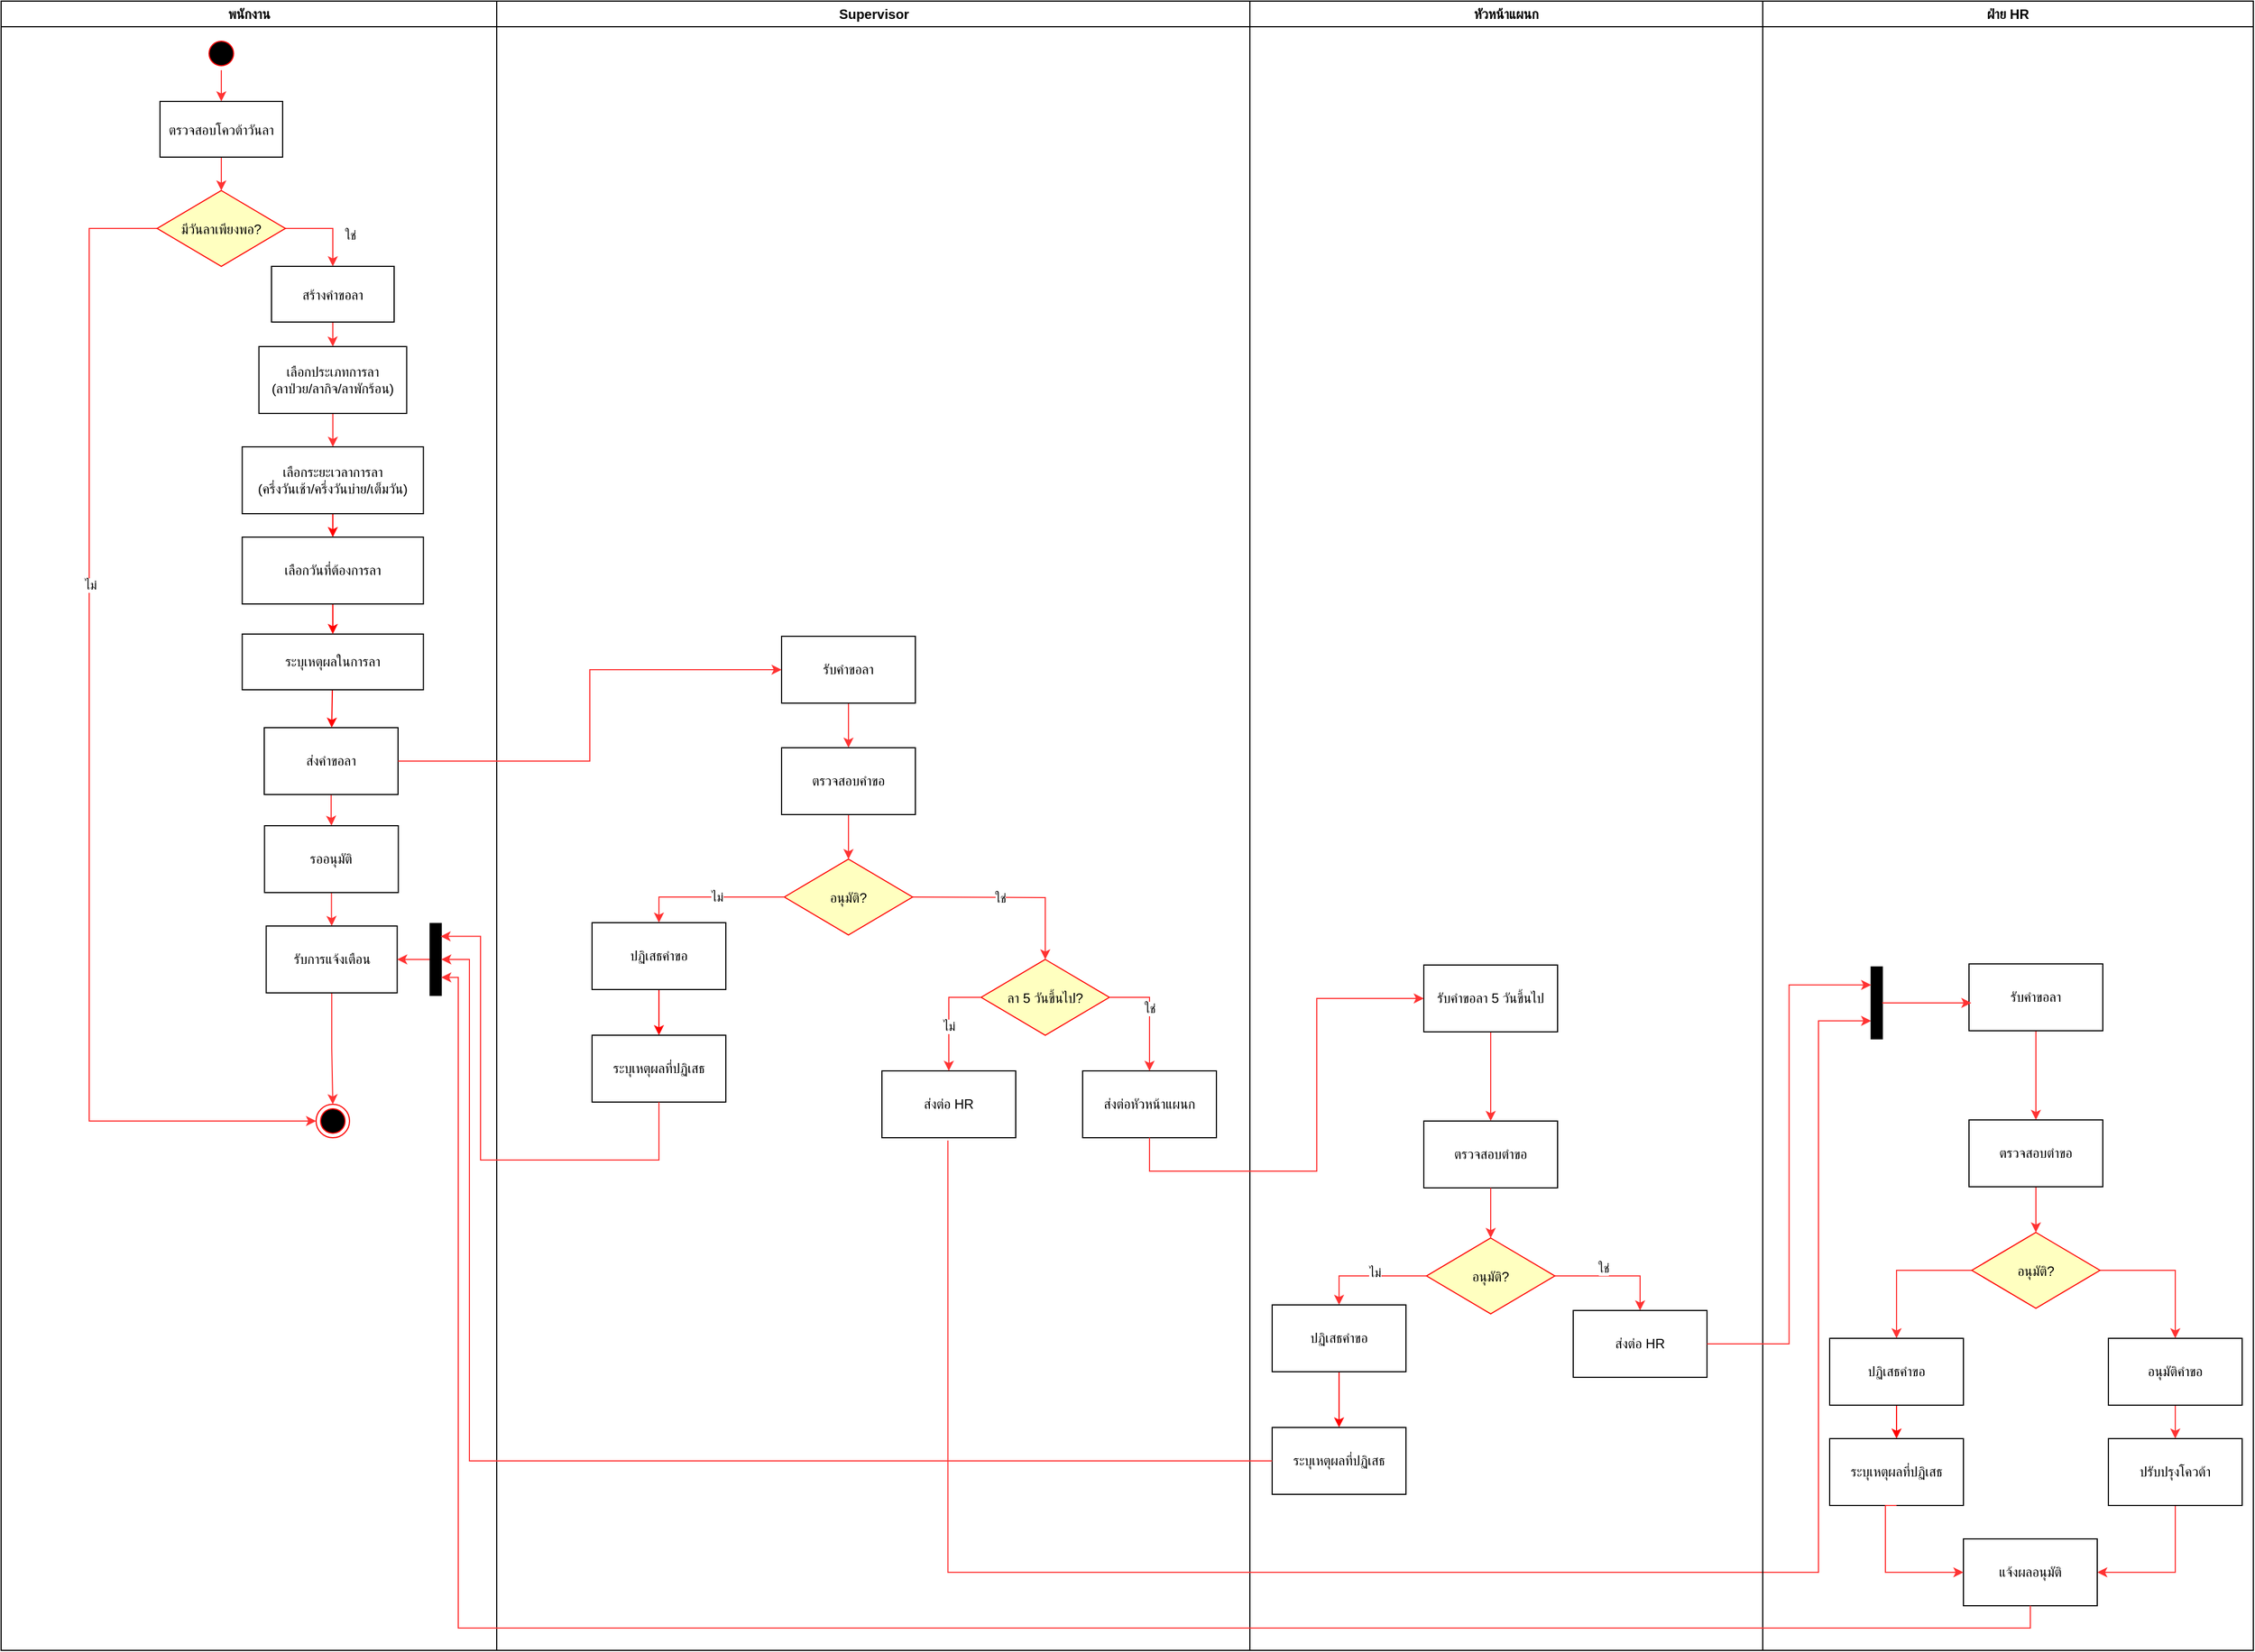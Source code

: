 <mxfile>
    <diagram name="Page-1" id="e7e014a7-5840-1c2e-5031-d8a46d1fe8dd">
        <mxGraphModel dx="479" dy="-66" grid="1" gridSize="10" guides="1" tooltips="1" connect="1" arrows="1" fold="1" page="1" pageScale="1" pageWidth="1169" pageHeight="827" background="#ffffff" math="0" shadow="0">
            <root>
                <mxCell id="0"/>
                <mxCell id="1" parent="0"/>
                <mxCell id="2" value="พนักงาน" style="swimlane;whiteSpace=wrap" parent="1" vertex="1">
                    <mxGeometry x="290" y="830" width="444.5" height="1480" as="geometry"/>
                </mxCell>
                <mxCell id="xkB0d6DSQNLwtlyrK6lc-86" style="edgeStyle=orthogonalEdgeStyle;rounded=0;orthogonalLoop=1;jettySize=auto;html=1;entryX=0.5;entryY=0;entryDx=0;entryDy=0;strokeColor=light-dark(#FF3333,#FFFFFF);" parent="2" source="5" target="7" edge="1">
                    <mxGeometry relative="1" as="geometry"/>
                </mxCell>
                <mxCell id="5" value="" style="ellipse;shape=startState;fillColor=#000000;strokeColor=#ff0000;" parent="2" vertex="1">
                    <mxGeometry x="182.5" y="32" width="30" height="30" as="geometry"/>
                </mxCell>
                <mxCell id="xkB0d6DSQNLwtlyrK6lc-62" style="edgeStyle=orthogonalEdgeStyle;rounded=0;orthogonalLoop=1;jettySize=auto;html=1;strokeColor=light-dark(#FF3333,#FFFFFF);" parent="2" source="7" target="xkB0d6DSQNLwtlyrK6lc-61" edge="1">
                    <mxGeometry relative="1" as="geometry"/>
                </mxCell>
                <mxCell id="7" value="ตรวจสอบโควต้าวันลา" style="" parent="2" vertex="1">
                    <mxGeometry x="142.5" y="90" width="110" height="50" as="geometry"/>
                </mxCell>
                <mxCell id="xkB0d6DSQNLwtlyrK6lc-67" style="edgeStyle=orthogonalEdgeStyle;rounded=0;orthogonalLoop=1;jettySize=auto;html=1;exitX=1;exitY=0.5;exitDx=0;exitDy=0;strokeColor=light-dark(#FF3333,#FFFFFF);" parent="2" source="xkB0d6DSQNLwtlyrK6lc-61" target="xkB0d6DSQNLwtlyrK6lc-63" edge="1">
                    <mxGeometry relative="1" as="geometry"/>
                </mxCell>
                <mxCell id="xkB0d6DSQNLwtlyrK6lc-68" value="ใช่" style="edgeLabel;html=1;align=center;verticalAlign=middle;resizable=0;points=[];" parent="xkB0d6DSQNLwtlyrK6lc-67" vertex="1" connectable="0">
                    <mxGeometry x="-0.277" y="3" relative="1" as="geometry">
                        <mxPoint x="30" y="9" as="offset"/>
                    </mxGeometry>
                </mxCell>
                <mxCell id="xkB0d6DSQNLwtlyrK6lc-81" style="edgeStyle=orthogonalEdgeStyle;rounded=0;orthogonalLoop=1;jettySize=auto;html=1;entryX=0;entryY=0.5;entryDx=0;entryDy=0;strokeColor=light-dark(#FF3333,#FFFFFF);" parent="2" source="xkB0d6DSQNLwtlyrK6lc-61" target="xkB0d6DSQNLwtlyrK6lc-64" edge="1">
                    <mxGeometry relative="1" as="geometry">
                        <Array as="points">
                            <mxPoint x="79" y="204"/>
                            <mxPoint x="79" y="1005"/>
                        </Array>
                    </mxGeometry>
                </mxCell>
                <mxCell id="xkB0d6DSQNLwtlyrK6lc-82" value="ไม่" style="edgeLabel;html=1;align=center;verticalAlign=middle;resizable=0;points=[];" parent="xkB0d6DSQNLwtlyrK6lc-81" vertex="1" connectable="0">
                    <mxGeometry x="-0.285" y="1" relative="1" as="geometry">
                        <mxPoint as="offset"/>
                    </mxGeometry>
                </mxCell>
                <mxCell id="xkB0d6DSQNLwtlyrK6lc-61" value="มีวันลาเพียงพอ?" style="rhombus;fillColor=#ffffc0;strokeColor=#ff0000;" parent="2" vertex="1">
                    <mxGeometry x="140" y="170" width="115" height="68" as="geometry"/>
                </mxCell>
                <mxCell id="xkB0d6DSQNLwtlyrK6lc-72" value="" style="edgeStyle=orthogonalEdgeStyle;rounded=0;orthogonalLoop=1;jettySize=auto;html=1;strokeColor=light-dark(#FF3333,#FFFFFF);" parent="2" source="xkB0d6DSQNLwtlyrK6lc-63" target="xkB0d6DSQNLwtlyrK6lc-71" edge="1">
                    <mxGeometry relative="1" as="geometry"/>
                </mxCell>
                <mxCell id="xkB0d6DSQNLwtlyrK6lc-63" value="สร้างคำขอลา" style="" parent="2" vertex="1">
                    <mxGeometry x="242.5" y="238" width="110" height="50" as="geometry"/>
                </mxCell>
                <mxCell id="xkB0d6DSQNLwtlyrK6lc-64" value="" style="ellipse;shape=endState;fillColor=#000000;strokeColor=#ff0000" parent="2" vertex="1">
                    <mxGeometry x="282.5" y="990" width="30" height="30" as="geometry"/>
                </mxCell>
                <mxCell id="xkB0d6DSQNLwtlyrK6lc-74" value="" style="edgeStyle=orthogonalEdgeStyle;rounded=0;orthogonalLoop=1;jettySize=auto;html=1;strokeColor=light-dark(#FF3333,#FFFFFF);" parent="2" source="xkB0d6DSQNLwtlyrK6lc-71" target="xkB0d6DSQNLwtlyrK6lc-73" edge="1">
                    <mxGeometry relative="1" as="geometry"/>
                </mxCell>
                <mxCell id="xkB0d6DSQNLwtlyrK6lc-71" value="เลือกประเภทการลา&lt;div&gt;&lt;span style=&quot;color: rgb(0, 0, 0);&quot;&gt;(ลาป่วย/ลากิจ/ลาพักร้อน)&lt;/span&gt;&lt;/div&gt;" style="whiteSpace=wrap;html=1;" parent="2" vertex="1">
                    <mxGeometry x="231.25" y="310" width="132.5" height="60" as="geometry"/>
                </mxCell>
                <mxCell id="21" value="" style="edgeStyle=none;html=1;strokeColor=#FF0000;" edge="1" parent="2" source="xkB0d6DSQNLwtlyrK6lc-73" target="20">
                    <mxGeometry relative="1" as="geometry"/>
                </mxCell>
                <mxCell id="xkB0d6DSQNLwtlyrK6lc-73" value="เลือกระยะเวลาการลา&lt;div&gt;&lt;span style=&quot;color: rgb(0, 0, 0);&quot;&gt;(ครึ่งวันเช้า/ครึ่งวันบ่าย/เต็มวัน)&lt;/span&gt;&lt;/div&gt;" style="whiteSpace=wrap;html=1;" parent="2" vertex="1">
                    <mxGeometry x="216.25" y="400" width="162.5" height="60" as="geometry"/>
                </mxCell>
                <mxCell id="xkB0d6DSQNLwtlyrK6lc-78" value="" style="edgeStyle=orthogonalEdgeStyle;rounded=0;orthogonalLoop=1;jettySize=auto;html=1;strokeColor=light-dark(#FF3333,#FFFFFF);" parent="2" source="xkB0d6DSQNLwtlyrK6lc-75" target="xkB0d6DSQNLwtlyrK6lc-77" edge="1">
                    <mxGeometry relative="1" as="geometry"/>
                </mxCell>
                <mxCell id="xkB0d6DSQNLwtlyrK6lc-75" value="ส่งคำขอลา" style="whiteSpace=wrap;html=1;" parent="2" vertex="1">
                    <mxGeometry x="236" y="652" width="120" height="60" as="geometry"/>
                </mxCell>
                <mxCell id="xkB0d6DSQNLwtlyrK6lc-85" value="" style="edgeStyle=orthogonalEdgeStyle;rounded=0;orthogonalLoop=1;jettySize=auto;html=1;strokeColor=light-dark(#FF3333,#FFFFFF);" parent="2" source="xkB0d6DSQNLwtlyrK6lc-77" target="xkB0d6DSQNLwtlyrK6lc-84" edge="1">
                    <mxGeometry relative="1" as="geometry"/>
                </mxCell>
                <mxCell id="xkB0d6DSQNLwtlyrK6lc-77" value="รออนุมัติ" style="whiteSpace=wrap;html=1;" parent="2" vertex="1">
                    <mxGeometry x="236.25" y="740" width="120" height="60" as="geometry"/>
                </mxCell>
                <mxCell id="xkB0d6DSQNLwtlyrK6lc-87" style="edgeStyle=orthogonalEdgeStyle;rounded=0;orthogonalLoop=1;jettySize=auto;html=1;entryX=0.5;entryY=0;entryDx=0;entryDy=0;strokeColor=light-dark(#FF3333,#FFFFFF);" parent="2" source="xkB0d6DSQNLwtlyrK6lc-84" target="xkB0d6DSQNLwtlyrK6lc-64" edge="1">
                    <mxGeometry relative="1" as="geometry"/>
                </mxCell>
                <mxCell id="xkB0d6DSQNLwtlyrK6lc-84" value="รับการแจ้งเตือน" style="whiteSpace=wrap;html=1;" parent="2" vertex="1">
                    <mxGeometry x="237.75" y="830" width="117.5" height="60" as="geometry"/>
                </mxCell>
                <mxCell id="xkB0d6DSQNLwtlyrK6lc-118" style="edgeStyle=orthogonalEdgeStyle;rounded=0;orthogonalLoop=1;jettySize=auto;html=1;entryX=1;entryY=0.5;entryDx=0;entryDy=0;strokeColor=light-dark(#FF3333,#FFFFFF);" parent="2" source="xkB0d6DSQNLwtlyrK6lc-114" target="xkB0d6DSQNLwtlyrK6lc-84" edge="1">
                    <mxGeometry relative="1" as="geometry"/>
                </mxCell>
                <mxCell id="xkB0d6DSQNLwtlyrK6lc-114" value="" style="whiteSpace=wrap;html=1;rounded=0;shadow=0;comic=0;labelBackgroundColor=none;strokeWidth=1;fillColor=#000000;fontFamily=Verdana;fontSize=12;align=center;rotation=-90;" parent="2" vertex="1">
                    <mxGeometry x="357.5" y="855" width="64.5" height="10" as="geometry"/>
                </mxCell>
                <mxCell id="19" value="" style="edgeStyle=none;html=1;strokeColor=#FF0000;" parent="2" source="17" target="xkB0d6DSQNLwtlyrK6lc-75" edge="1">
                    <mxGeometry relative="1" as="geometry"/>
                </mxCell>
                <mxCell id="17" value="ระบุเหตุผลในการลา" style="whiteSpace=wrap;html=1;" parent="2" vertex="1">
                    <mxGeometry x="216.25" y="568" width="162.5" height="50" as="geometry"/>
                </mxCell>
                <mxCell id="22" value="" style="edgeStyle=none;html=1;strokeColor=#FF0000;" edge="1" parent="2" source="20" target="17">
                    <mxGeometry relative="1" as="geometry"/>
                </mxCell>
                <mxCell id="20" value="เลือกวันที่ต้องการลา" style="whiteSpace=wrap;html=1;" vertex="1" parent="2">
                    <mxGeometry x="216.25" y="481" width="162.5" height="60" as="geometry"/>
                </mxCell>
                <mxCell id="3" value="Supervisor" style="swimlane;whiteSpace=wrap" parent="1" vertex="1">
                    <mxGeometry x="734.5" y="830" width="675.5" height="1480" as="geometry"/>
                </mxCell>
                <mxCell id="xkB0d6DSQNLwtlyrK6lc-90" style="edgeStyle=orthogonalEdgeStyle;rounded=0;orthogonalLoop=1;jettySize=auto;html=1;entryX=0.5;entryY=0;entryDx=0;entryDy=0;strokeColor=light-dark(#FF3333,#FFFFFF);" parent="3" source="xkB0d6DSQNLwtlyrK6lc-88" target="xkB0d6DSQNLwtlyrK6lc-91" edge="1">
                    <mxGeometry relative="1" as="geometry">
                        <mxPoint x="198" y="820" as="targetPoint"/>
                        <Array as="points"/>
                    </mxGeometry>
                </mxCell>
                <mxCell id="xkB0d6DSQNLwtlyrK6lc-88" value="รับคำขอลา" style="whiteSpace=wrap;html=1;" parent="3" vertex="1">
                    <mxGeometry x="255.5" y="570" width="120" height="60" as="geometry"/>
                </mxCell>
                <mxCell id="xkB0d6DSQNLwtlyrK6lc-93" style="edgeStyle=orthogonalEdgeStyle;rounded=0;orthogonalLoop=1;jettySize=auto;html=1;entryX=0.5;entryY=0;entryDx=0;entryDy=0;strokeColor=light-dark(#FF3333,#FFFFFF);" parent="3" source="xkB0d6DSQNLwtlyrK6lc-91" target="9" edge="1">
                    <mxGeometry relative="1" as="geometry">
                        <mxPoint x="315.5" y="770" as="targetPoint"/>
                    </mxGeometry>
                </mxCell>
                <mxCell id="xkB0d6DSQNLwtlyrK6lc-91" value="ตรวจสอบคำขอ" style="whiteSpace=wrap;html=1;" parent="3" vertex="1">
                    <mxGeometry x="255.5" y="670" width="120" height="60" as="geometry"/>
                </mxCell>
                <mxCell id="xkB0d6DSQNLwtlyrK6lc-94" value="ส่งต่อหัวหน้าแผนก" style="whiteSpace=wrap;html=1;" parent="3" vertex="1">
                    <mxGeometry x="525.5" y="960" width="120" height="60" as="geometry"/>
                </mxCell>
                <mxCell id="xkB0d6DSQNLwtlyrK6lc-95" style="edgeStyle=orthogonalEdgeStyle;rounded=0;orthogonalLoop=1;jettySize=auto;html=1;strokeColor=light-dark(#FF3333,#FFFFFF);" parent="3" target="8" edge="1">
                    <mxGeometry relative="1" as="geometry">
                        <mxPoint x="373" y="804" as="sourcePoint"/>
                    </mxGeometry>
                </mxCell>
                <mxCell id="xkB0d6DSQNLwtlyrK6lc-96" value="ใช่" style="edgeLabel;html=1;align=center;verticalAlign=middle;resizable=0;points=[];" parent="xkB0d6DSQNLwtlyrK6lc-95" vertex="1" connectable="0">
                    <mxGeometry x="-0.102" relative="1" as="geometry">
                        <mxPoint as="offset"/>
                    </mxGeometry>
                </mxCell>
                <mxCell id="xkB0d6DSQNLwtlyrK6lc-104" value="ส่งต่อ HR" style="whiteSpace=wrap;html=1;" parent="3" vertex="1">
                    <mxGeometry x="345.5" y="960" width="120" height="60" as="geometry"/>
                </mxCell>
                <mxCell id="29" style="edgeStyle=none;html=1;entryX=0.5;entryY=0;entryDx=0;entryDy=0;strokeColor=#FF0000;" edge="1" parent="3" source="xkB0d6DSQNLwtlyrK6lc-105" target="24">
                    <mxGeometry relative="1" as="geometry"/>
                </mxCell>
                <mxCell id="xkB0d6DSQNLwtlyrK6lc-105" value="ปฏิเสธคำขอ" style="whiteSpace=wrap;html=1;" parent="3" vertex="1">
                    <mxGeometry x="85.5" y="827" width="120" height="60" as="geometry"/>
                </mxCell>
                <mxCell id="8" value="ลา 5 วันขึ้นไป?" style="rhombus;fillColor=#ffffc0;strokeColor=#ff0000;" parent="3" vertex="1">
                    <mxGeometry x="434.5" y="860" width="115" height="68" as="geometry"/>
                </mxCell>
                <mxCell id="9" value="อนุมัติ?" style="rhombus;fillColor=#ffffc0;strokeColor=#ff0000;" parent="3" vertex="1">
                    <mxGeometry x="258" y="770" width="115" height="68" as="geometry"/>
                </mxCell>
                <mxCell id="12" style="edgeStyle=orthogonalEdgeStyle;rounded=0;orthogonalLoop=1;jettySize=auto;html=1;strokeColor=light-dark(#FF3333,#FFFFFF);entryX=0.5;entryY=0;entryDx=0;entryDy=0;exitX=0;exitY=0.5;exitDx=0;exitDy=0;" parent="3" source="8" target="xkB0d6DSQNLwtlyrK6lc-104" edge="1">
                    <mxGeometry relative="1" as="geometry">
                        <mxPoint x="383" y="814" as="sourcePoint"/>
                        <mxPoint x="502" y="870" as="targetPoint"/>
                    </mxGeometry>
                </mxCell>
                <mxCell id="13" value="ไม่" style="edgeLabel;html=1;align=center;verticalAlign=middle;resizable=0;points=[];" parent="12" vertex="1" connectable="0">
                    <mxGeometry x="-0.102" relative="1" as="geometry">
                        <mxPoint y="12" as="offset"/>
                    </mxGeometry>
                </mxCell>
                <mxCell id="15" style="edgeStyle=orthogonalEdgeStyle;rounded=0;orthogonalLoop=1;jettySize=auto;html=1;strokeColor=light-dark(#FF3333,#FFFFFF);exitX=1;exitY=0.5;exitDx=0;exitDy=0;entryX=0.5;entryY=0;entryDx=0;entryDy=0;" parent="3" source="8" target="xkB0d6DSQNLwtlyrK6lc-94" edge="1">
                    <mxGeometry relative="1" as="geometry">
                        <mxPoint x="383" y="814" as="sourcePoint"/>
                        <mxPoint x="569.5" y="950" as="targetPoint"/>
                    </mxGeometry>
                </mxCell>
                <mxCell id="16" value="ใช่" style="edgeLabel;html=1;align=center;verticalAlign=middle;resizable=0;points=[];" parent="15" vertex="1" connectable="0">
                    <mxGeometry x="-0.102" relative="1" as="geometry">
                        <mxPoint as="offset"/>
                    </mxGeometry>
                </mxCell>
                <mxCell id="24" value="ระบุเหตุผลที่ปฏิเสธ" style="whiteSpace=wrap;html=1;" vertex="1" parent="3">
                    <mxGeometry x="85.5" y="928" width="120" height="60" as="geometry"/>
                </mxCell>
                <mxCell id="26" style="edgeStyle=orthogonalEdgeStyle;rounded=0;orthogonalLoop=1;jettySize=auto;html=1;strokeColor=light-dark(#FF3333,#FFFFFF);entryX=0.5;entryY=0;entryDx=0;entryDy=0;exitX=0;exitY=0.5;exitDx=0;exitDy=0;" edge="1" parent="3" source="9" target="xkB0d6DSQNLwtlyrK6lc-105">
                    <mxGeometry relative="1" as="geometry">
                        <mxPoint x="125.5" y="740" as="sourcePoint"/>
                        <mxPoint x="244.5" y="796" as="targetPoint"/>
                    </mxGeometry>
                </mxCell>
                <mxCell id="27" value="ไม่" style="edgeLabel;html=1;align=center;verticalAlign=middle;resizable=0;points=[];" vertex="1" connectable="0" parent="26">
                    <mxGeometry x="-0.102" relative="1" as="geometry">
                        <mxPoint as="offset"/>
                    </mxGeometry>
                </mxCell>
                <mxCell id="4" value="หัวหน้าแผนก" style="swimlane;whiteSpace=wrap" parent="1" vertex="1">
                    <mxGeometry x="1410" y="830" width="460" height="1480" as="geometry">
                        <mxRectangle x="724.5" y="128" width="100" height="30" as="alternateBounds"/>
                    </mxGeometry>
                </mxCell>
                <mxCell id="xkB0d6DSQNLwtlyrK6lc-129" value="" style="edgeStyle=orthogonalEdgeStyle;rounded=0;orthogonalLoop=1;jettySize=auto;html=1;strokeColor=light-dark(#FF3333,#FFFFFF);" parent="4" source="xkB0d6DSQNLwtlyrK6lc-126" target="xkB0d6DSQNLwtlyrK6lc-128" edge="1">
                    <mxGeometry relative="1" as="geometry"/>
                </mxCell>
                <mxCell id="xkB0d6DSQNLwtlyrK6lc-126" value="รับคำขอลา 5 วันขึ้นไป" style="whiteSpace=wrap;html=1;" parent="4" vertex="1">
                    <mxGeometry x="156" y="865" width="120" height="60" as="geometry"/>
                </mxCell>
                <mxCell id="xkB0d6DSQNLwtlyrK6lc-128" value="ตรวจสอบตำขอ" style="whiteSpace=wrap;html=1;" parent="4" vertex="1">
                    <mxGeometry x="156" y="1005" width="120" height="60" as="geometry"/>
                </mxCell>
                <mxCell id="xkB0d6DSQNLwtlyrK6lc-133" value="" style="edgeStyle=orthogonalEdgeStyle;rounded=0;orthogonalLoop=1;jettySize=auto;html=1;strokeColor=light-dark(#FF3333,#FFFFFF);" parent="4" source="xkB0d6DSQNLwtlyrK6lc-128" target="xkB0d6DSQNLwtlyrK6lc-132" edge="1">
                    <mxGeometry relative="1" as="geometry">
                        <mxPoint x="1496" y="1895" as="sourcePoint"/>
                        <mxPoint x="1496" y="1975" as="targetPoint"/>
                    </mxGeometry>
                </mxCell>
                <mxCell id="xkB0d6DSQNLwtlyrK6lc-135" style="edgeStyle=orthogonalEdgeStyle;rounded=0;orthogonalLoop=1;jettySize=auto;html=1;entryX=0.5;entryY=0;entryDx=0;entryDy=0;strokeColor=light-dark(#FF3333,#FFFFFF);" parent="4" source="xkB0d6DSQNLwtlyrK6lc-132" target="xkB0d6DSQNLwtlyrK6lc-134" edge="1">
                    <mxGeometry relative="1" as="geometry"/>
                </mxCell>
                <mxCell id="xkB0d6DSQNLwtlyrK6lc-136" value="ใช่" style="edgeLabel;html=1;align=center;verticalAlign=middle;resizable=0;points=[];" parent="xkB0d6DSQNLwtlyrK6lc-135" vertex="1" connectable="0">
                    <mxGeometry x="-0.189" y="7" relative="1" as="geometry">
                        <mxPoint as="offset"/>
                    </mxGeometry>
                </mxCell>
                <mxCell id="xkB0d6DSQNLwtlyrK6lc-138" style="edgeStyle=orthogonalEdgeStyle;rounded=0;orthogonalLoop=1;jettySize=auto;html=1;entryX=0.5;entryY=0;entryDx=0;entryDy=0;strokeColor=light-dark(#FF3333,#FFFFFF);" parent="4" source="xkB0d6DSQNLwtlyrK6lc-132" target="xkB0d6DSQNLwtlyrK6lc-137" edge="1">
                    <mxGeometry relative="1" as="geometry"/>
                </mxCell>
                <mxCell id="xkB0d6DSQNLwtlyrK6lc-139" value="ไม่" style="edgeLabel;html=1;align=center;verticalAlign=middle;resizable=0;points=[];" parent="xkB0d6DSQNLwtlyrK6lc-138" vertex="1" connectable="0">
                    <mxGeometry x="-0.103" y="-3" relative="1" as="geometry">
                        <mxPoint as="offset"/>
                    </mxGeometry>
                </mxCell>
                <mxCell id="xkB0d6DSQNLwtlyrK6lc-132" value="อนุมัติ?" style="rhombus;fillColor=#ffffc0;strokeColor=#ff0000;" parent="4" vertex="1">
                    <mxGeometry x="158.5" y="1110" width="115" height="68" as="geometry"/>
                </mxCell>
                <mxCell id="xkB0d6DSQNLwtlyrK6lc-134" value="ส่งต่อ HR" style="whiteSpace=wrap;html=1;" parent="4" vertex="1">
                    <mxGeometry x="290" y="1175" width="120" height="60" as="geometry"/>
                </mxCell>
                <mxCell id="31" style="edgeStyle=none;html=1;entryX=0.5;entryY=0;entryDx=0;entryDy=0;strokeColor=#FF0000;" edge="1" parent="4" source="xkB0d6DSQNLwtlyrK6lc-137" target="30">
                    <mxGeometry relative="1" as="geometry"/>
                </mxCell>
                <mxCell id="xkB0d6DSQNLwtlyrK6lc-137" value="ปฏิเสธคำขอ" style="whiteSpace=wrap;html=1;" parent="4" vertex="1">
                    <mxGeometry x="20" y="1170" width="120" height="60" as="geometry"/>
                </mxCell>
                <mxCell id="30" value="&lt;span style=&quot;color: rgb(0, 0, 0);&quot;&gt;ระบุเหตุผลที่ปฏิเสธ&lt;/span&gt;" style="whiteSpace=wrap;html=1;" vertex="1" parent="4">
                    <mxGeometry x="20" y="1280" width="120" height="60" as="geometry"/>
                </mxCell>
                <mxCell id="xkB0d6DSQNLwtlyrK6lc-89" style="edgeStyle=orthogonalEdgeStyle;rounded=0;orthogonalLoop=1;jettySize=auto;html=1;entryX=0;entryY=0.5;entryDx=0;entryDy=0;strokeColor=light-dark(#FF3333,#FFFFFF);" parent="1" source="xkB0d6DSQNLwtlyrK6lc-75" target="xkB0d6DSQNLwtlyrK6lc-88" edge="1">
                    <mxGeometry relative="1" as="geometry"/>
                </mxCell>
                <mxCell id="xkB0d6DSQNLwtlyrK6lc-119" style="edgeStyle=orthogonalEdgeStyle;rounded=0;orthogonalLoop=1;jettySize=auto;html=1;entryX=0.821;entryY=0.939;entryDx=0;entryDy=0;entryPerimeter=0;strokeColor=light-dark(#FF3333,#FFFFFF);exitX=0.5;exitY=1;exitDx=0;exitDy=0;" parent="1" source="24" target="xkB0d6DSQNLwtlyrK6lc-114" edge="1">
                    <mxGeometry relative="1" as="geometry">
                        <Array as="points">
                            <mxPoint x="880" y="1870"/>
                            <mxPoint x="720" y="1870"/>
                            <mxPoint x="720" y="1669"/>
                        </Array>
                    </mxGeometry>
                </mxCell>
                <mxCell id="xkB0d6DSQNLwtlyrK6lc-127" style="edgeStyle=orthogonalEdgeStyle;rounded=0;orthogonalLoop=1;jettySize=auto;html=1;strokeColor=light-dark(#FF3333,#FFFFFF);entryX=0;entryY=0.5;entryDx=0;entryDy=0;" parent="1" source="xkB0d6DSQNLwtlyrK6lc-94" target="xkB0d6DSQNLwtlyrK6lc-126" edge="1">
                    <mxGeometry relative="1" as="geometry">
                        <Array as="points">
                            <mxPoint x="1320" y="1880"/>
                            <mxPoint x="1470" y="1880"/>
                            <mxPoint x="1470" y="1725"/>
                        </Array>
                        <mxPoint x="1500" y="1710" as="targetPoint"/>
                    </mxGeometry>
                </mxCell>
                <mxCell id="xkB0d6DSQNLwtlyrK6lc-140" style="edgeStyle=orthogonalEdgeStyle;rounded=0;orthogonalLoop=1;jettySize=auto;html=1;strokeColor=light-dark(#FF3333,#FFFFFF);exitX=0;exitY=0.5;exitDx=0;exitDy=0;entryX=0.5;entryY=1;entryDx=0;entryDy=0;" parent="1" source="30" edge="1" target="xkB0d6DSQNLwtlyrK6lc-114">
                    <mxGeometry relative="1" as="geometry">
                        <mxPoint x="685" y="1660" as="targetPoint"/>
                        <Array as="points">
                            <mxPoint x="710" y="2140"/>
                            <mxPoint x="710" y="1690"/>
                        </Array>
                    </mxGeometry>
                </mxCell>
                <mxCell id="xkB0d6DSQNLwtlyrK6lc-148" style="edgeStyle=orthogonalEdgeStyle;rounded=0;orthogonalLoop=1;jettySize=auto;html=1;strokeColor=light-dark(#FF3333,#FFFFFF);exitX=0.493;exitY=1.041;exitDx=0;exitDy=0;exitPerimeter=0;entryX=0.25;entryY=0;entryDx=0;entryDy=0;" parent="1" source="xkB0d6DSQNLwtlyrK6lc-104" target="xkB0d6DSQNLwtlyrK6lc-143" edge="1">
                    <mxGeometry relative="1" as="geometry">
                        <Array as="points">
                            <mxPoint x="1139" y="2240"/>
                            <mxPoint x="1920" y="2240"/>
                            <mxPoint x="1920" y="1745"/>
                        </Array>
                        <mxPoint x="1140" y="1920" as="sourcePoint"/>
                        <mxPoint x="1930" y="1750" as="targetPoint"/>
                    </mxGeometry>
                </mxCell>
                <mxCell id="xkB0d6DSQNLwtlyrK6lc-120" value="ฝ่าย HR" style="swimlane;whiteSpace=wrap" parent="1" vertex="1">
                    <mxGeometry x="1870" y="830" width="440" height="1480" as="geometry">
                        <mxRectangle x="724.5" y="128" width="100" height="30" as="alternateBounds"/>
                    </mxGeometry>
                </mxCell>
                <mxCell id="xkB0d6DSQNLwtlyrK6lc-150" value="" style="edgeStyle=orthogonalEdgeStyle;rounded=0;orthogonalLoop=1;jettySize=auto;html=1;strokeColor=light-dark(#FF3333,#FFFFFF);" parent="xkB0d6DSQNLwtlyrK6lc-120" source="xkB0d6DSQNLwtlyrK6lc-141" target="xkB0d6DSQNLwtlyrK6lc-149" edge="1">
                    <mxGeometry relative="1" as="geometry"/>
                </mxCell>
                <mxCell id="xkB0d6DSQNLwtlyrK6lc-141" value="รับคำขอลา" style="whiteSpace=wrap;html=1;" parent="xkB0d6DSQNLwtlyrK6lc-120" vertex="1">
                    <mxGeometry x="185" y="864" width="120" height="60" as="geometry"/>
                </mxCell>
                <mxCell id="xkB0d6DSQNLwtlyrK6lc-143" value="" style="whiteSpace=wrap;html=1;rounded=0;shadow=0;comic=0;labelBackgroundColor=none;strokeWidth=1;fillColor=#000000;fontFamily=Verdana;fontSize=12;align=center;rotation=-90;" parent="xkB0d6DSQNLwtlyrK6lc-120" vertex="1">
                    <mxGeometry x="70" y="894" width="64.5" height="10" as="geometry"/>
                </mxCell>
                <mxCell id="xkB0d6DSQNLwtlyrK6lc-146" style="edgeStyle=orthogonalEdgeStyle;rounded=0;orthogonalLoop=1;jettySize=auto;html=1;entryX=0.018;entryY=0.584;entryDx=0;entryDy=0;entryPerimeter=0;strokeColor=light-dark(#FF3333,#FFFFFF);" parent="xkB0d6DSQNLwtlyrK6lc-120" source="xkB0d6DSQNLwtlyrK6lc-143" target="xkB0d6DSQNLwtlyrK6lc-141" edge="1">
                    <mxGeometry relative="1" as="geometry"/>
                </mxCell>
                <mxCell id="xkB0d6DSQNLwtlyrK6lc-152" style="edgeStyle=orthogonalEdgeStyle;rounded=0;orthogonalLoop=1;jettySize=auto;html=1;entryX=0.5;entryY=0;entryDx=0;entryDy=0;strokeColor=light-dark(#FF3333,#FFFFFF);" parent="xkB0d6DSQNLwtlyrK6lc-120" source="xkB0d6DSQNLwtlyrK6lc-149" target="xkB0d6DSQNLwtlyrK6lc-151" edge="1">
                    <mxGeometry relative="1" as="geometry"/>
                </mxCell>
                <mxCell id="xkB0d6DSQNLwtlyrK6lc-149" value="ตรวจสอบตำขอ" style="whiteSpace=wrap;html=1;" parent="xkB0d6DSQNLwtlyrK6lc-120" vertex="1">
                    <mxGeometry x="185" y="1004" width="120" height="60" as="geometry"/>
                </mxCell>
                <mxCell id="xkB0d6DSQNLwtlyrK6lc-156" style="edgeStyle=orthogonalEdgeStyle;rounded=0;orthogonalLoop=1;jettySize=auto;html=1;entryX=0.5;entryY=0;entryDx=0;entryDy=0;strokeColor=light-dark(#FF3333,#FFFFFF);" parent="xkB0d6DSQNLwtlyrK6lc-120" source="xkB0d6DSQNLwtlyrK6lc-151" target="xkB0d6DSQNLwtlyrK6lc-155" edge="1">
                    <mxGeometry relative="1" as="geometry"/>
                </mxCell>
                <mxCell id="xkB0d6DSQNLwtlyrK6lc-158" style="edgeStyle=orthogonalEdgeStyle;rounded=0;orthogonalLoop=1;jettySize=auto;html=1;entryX=0.5;entryY=0;entryDx=0;entryDy=0;strokeColor=light-dark(#FF3333,#FFFFFF);" parent="xkB0d6DSQNLwtlyrK6lc-120" source="xkB0d6DSQNLwtlyrK6lc-151" target="xkB0d6DSQNLwtlyrK6lc-157" edge="1">
                    <mxGeometry relative="1" as="geometry"/>
                </mxCell>
                <mxCell id="xkB0d6DSQNLwtlyrK6lc-151" value="อนุมัติ?" style="rhombus;fillColor=#ffffc0;strokeColor=#ff0000;" parent="xkB0d6DSQNLwtlyrK6lc-120" vertex="1">
                    <mxGeometry x="187.5" y="1105" width="115" height="68" as="geometry"/>
                </mxCell>
                <mxCell id="33" style="edgeStyle=none;html=1;exitX=0.5;exitY=1;exitDx=0;exitDy=0;entryX=0.5;entryY=0;entryDx=0;entryDy=0;strokeColor=#FF0000;" edge="1" parent="xkB0d6DSQNLwtlyrK6lc-120" source="xkB0d6DSQNLwtlyrK6lc-155" target="32">
                    <mxGeometry relative="1" as="geometry"/>
                </mxCell>
                <mxCell id="xkB0d6DSQNLwtlyrK6lc-155" value="ปฏิเสธคำขอ" style="whiteSpace=wrap;html=1;" parent="xkB0d6DSQNLwtlyrK6lc-120" vertex="1">
                    <mxGeometry x="60" y="1200" width="120" height="60" as="geometry"/>
                </mxCell>
                <mxCell id="xkB0d6DSQNLwtlyrK6lc-161" value="" style="edgeStyle=orthogonalEdgeStyle;rounded=0;orthogonalLoop=1;jettySize=auto;html=1;strokeColor=light-dark(#FF3333,#FFFFFF);" parent="xkB0d6DSQNLwtlyrK6lc-120" source="xkB0d6DSQNLwtlyrK6lc-157" target="xkB0d6DSQNLwtlyrK6lc-160" edge="1">
                    <mxGeometry relative="1" as="geometry"/>
                </mxCell>
                <mxCell id="xkB0d6DSQNLwtlyrK6lc-157" value="อนุมัติคำขอ" style="whiteSpace=wrap;html=1;" parent="xkB0d6DSQNLwtlyrK6lc-120" vertex="1">
                    <mxGeometry x="310" y="1200" width="120" height="60" as="geometry"/>
                </mxCell>
                <mxCell id="xkB0d6DSQNLwtlyrK6lc-163" value="" style="edgeStyle=orthogonalEdgeStyle;rounded=0;orthogonalLoop=1;jettySize=auto;html=1;strokeColor=light-dark(#FF3333,#FFFFFF);" parent="xkB0d6DSQNLwtlyrK6lc-120" source="xkB0d6DSQNLwtlyrK6lc-160" target="xkB0d6DSQNLwtlyrK6lc-162" edge="1">
                    <mxGeometry relative="1" as="geometry">
                        <Array as="points">
                            <mxPoint x="370" y="1410"/>
                        </Array>
                    </mxGeometry>
                </mxCell>
                <mxCell id="xkB0d6DSQNLwtlyrK6lc-160" value="ปรับปรุงโควต้า" style="whiteSpace=wrap;html=1;" parent="xkB0d6DSQNLwtlyrK6lc-120" vertex="1">
                    <mxGeometry x="310" y="1290" width="120" height="60" as="geometry"/>
                </mxCell>
                <mxCell id="xkB0d6DSQNLwtlyrK6lc-162" value="แจ้งผลอนุมัติ" style="whiteSpace=wrap;html=1;" parent="xkB0d6DSQNLwtlyrK6lc-120" vertex="1">
                    <mxGeometry x="180" y="1380" width="120" height="60" as="geometry"/>
                </mxCell>
                <mxCell id="32" value="&lt;span style=&quot;color: rgb(0, 0, 0);&quot;&gt;ระบุเหตุผลที่ปฏิเสธ&lt;/span&gt;" style="whiteSpace=wrap;html=1;" vertex="1" parent="xkB0d6DSQNLwtlyrK6lc-120">
                    <mxGeometry x="60" y="1290" width="120" height="60" as="geometry"/>
                </mxCell>
                <mxCell id="35" value="" style="edgeStyle=orthogonalEdgeStyle;rounded=0;orthogonalLoop=1;jettySize=auto;html=1;strokeColor=light-dark(#FF3333,#FFFFFF);exitX=0.5;exitY=1;exitDx=0;exitDy=0;entryX=0;entryY=0.5;entryDx=0;entryDy=0;" edge="1" parent="xkB0d6DSQNLwtlyrK6lc-120" source="32" target="xkB0d6DSQNLwtlyrK6lc-162">
                    <mxGeometry relative="1" as="geometry">
                        <Array as="points">
                            <mxPoint x="110" y="1350"/>
                            <mxPoint x="110" y="1410"/>
                        </Array>
                        <mxPoint x="380" y="1360" as="sourcePoint"/>
                        <mxPoint x="310" y="1420" as="targetPoint"/>
                    </mxGeometry>
                </mxCell>
                <mxCell id="xkB0d6DSQNLwtlyrK6lc-147" style="edgeStyle=orthogonalEdgeStyle;rounded=0;orthogonalLoop=1;jettySize=auto;html=1;entryX=0.75;entryY=0;entryDx=0;entryDy=0;strokeColor=light-dark(#FF3333,#FFFFFF);" parent="1" source="xkB0d6DSQNLwtlyrK6lc-134" target="xkB0d6DSQNLwtlyrK6lc-143" edge="1">
                    <mxGeometry relative="1" as="geometry">
                        <mxPoint x="1820" y="1790" as="targetPoint"/>
                    </mxGeometry>
                </mxCell>
                <mxCell id="xkB0d6DSQNLwtlyrK6lc-164" style="edgeStyle=orthogonalEdgeStyle;rounded=0;orthogonalLoop=1;jettySize=auto;html=1;strokeColor=light-dark(#FF3333,#FFFFFF);entryX=0.25;entryY=1;entryDx=0;entryDy=0;" parent="1" source="xkB0d6DSQNLwtlyrK6lc-162" target="xkB0d6DSQNLwtlyrK6lc-114" edge="1">
                    <mxGeometry relative="1" as="geometry">
                        <Array as="points">
                            <mxPoint x="2110" y="2290"/>
                            <mxPoint x="700" y="2290"/>
                            <mxPoint x="700" y="1706"/>
                        </Array>
                        <mxPoint x="684" y="1810" as="targetPoint"/>
                    </mxGeometry>
                </mxCell>
            </root>
        </mxGraphModel>
    </diagram>
</mxfile>